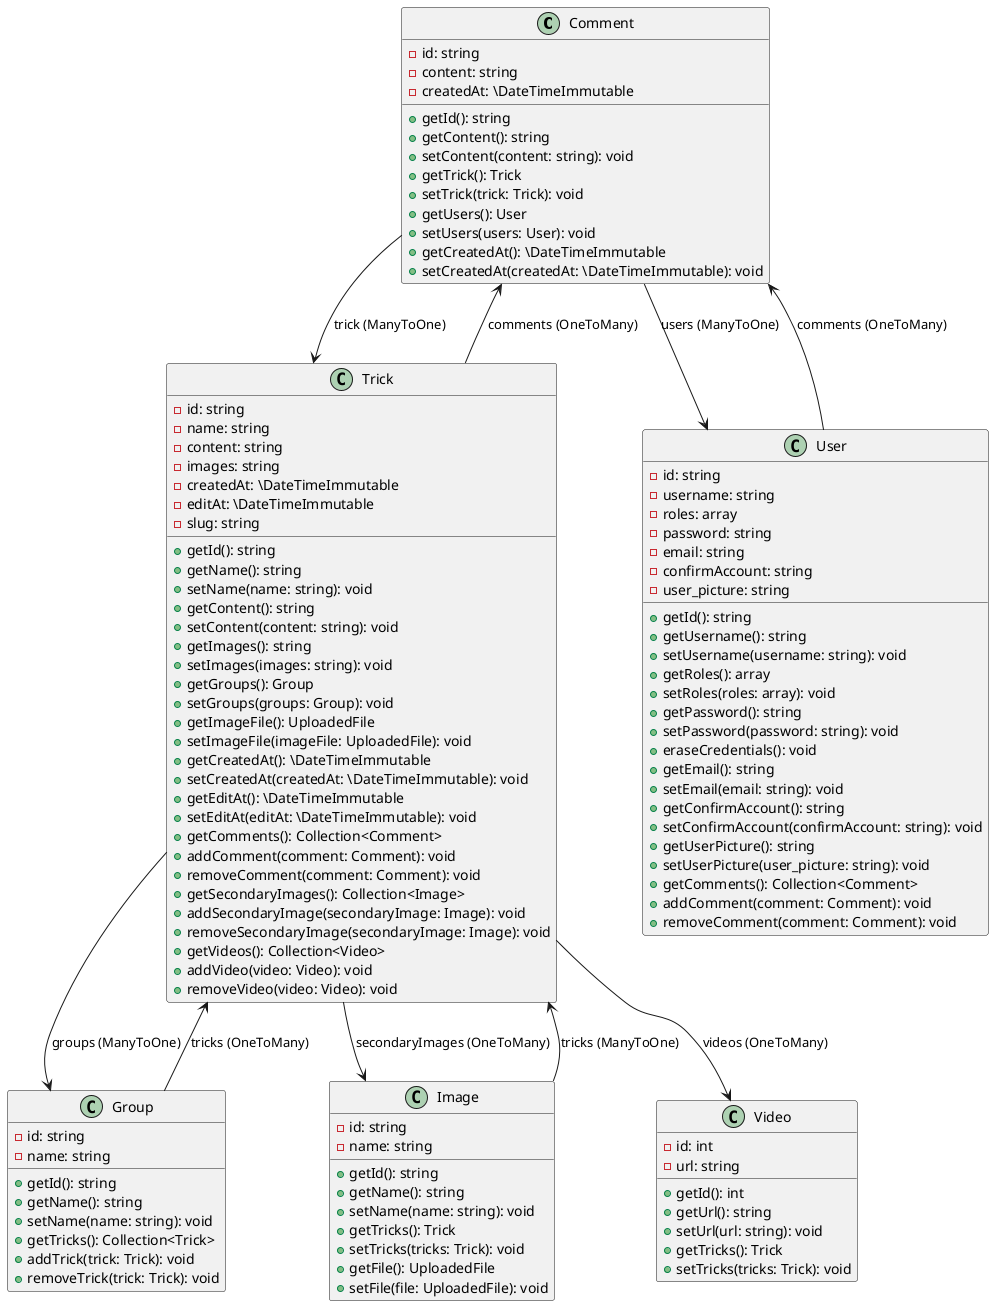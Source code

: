 @startuml
' Définition des classes
class Comment {
    - id: string
    - content: string
    - createdAt: \DateTimeImmutable
    + getId(): string
    + getContent(): string
    + setContent(content: string): void
    + getTrick(): Trick
    + setTrick(trick: Trick): void
    + getUsers(): User
    + setUsers(users: User): void
    + getCreatedAt(): \DateTimeImmutable
    + setCreatedAt(createdAt: \DateTimeImmutable): void
}

class Group {
    - id: string
    - name: string
    + getId(): string
    + getName(): string
    + setName(name: string): void
    + getTricks(): Collection<Trick>
    + addTrick(trick: Trick): void
    + removeTrick(trick: Trick): void
}

class Image {
    - id: string
    - name: string
    + getId(): string
    + getName(): string
    + setName(name: string): void
    + getTricks(): Trick
    + setTricks(tricks: Trick): void
    + getFile(): UploadedFile
    + setFile(file: UploadedFile): void
}

class Trick {
    - id: string
    - name: string
    - content: string
    - images: string
    - createdAt: \DateTimeImmutable
    - editAt: \DateTimeImmutable
    - slug: string
    + getId(): string
    + getName(): string
    + setName(name: string): void
    + getContent(): string
    + setContent(content: string): void
    + getImages(): string
    + setImages(images: string): void
    + getGroups(): Group
    + setGroups(groups: Group): void
    + getImageFile(): UploadedFile
    + setImageFile(imageFile: UploadedFile): void
    + getCreatedAt(): \DateTimeImmutable
    + setCreatedAt(createdAt: \DateTimeImmutable): void
    + getEditAt(): \DateTimeImmutable
    + setEditAt(editAt: \DateTimeImmutable): void
    + getComments(): Collection<Comment>
    + addComment(comment: Comment): void
    + removeComment(comment: Comment): void
    + getSecondaryImages(): Collection<Image>
    + addSecondaryImage(secondaryImage: Image): void
    + removeSecondaryImage(secondaryImage: Image): void
    + getVideos(): Collection<Video>
    + addVideo(video: Video): void
    + removeVideo(video: Video): void
}

class User {
    - id: string
    - username: string
    - roles: array
    - password: string
    - email: string
    - confirmAccount: string
    - user_picture: string
    + getId(): string
    + getUsername(): string
    + setUsername(username: string): void
    + getRoles(): array
    + setRoles(roles: array): void
    + getPassword(): string
    + setPassword(password: string): void
    + eraseCredentials(): void
    + getEmail(): string
    + setEmail(email: string): void
    + getConfirmAccount(): string
    + setConfirmAccount(confirmAccount: string): void
    + getUserPicture(): string
    + setUserPicture(user_picture: string): void
    + getComments(): Collection<Comment>
    + addComment(comment: Comment): void
    + removeComment(comment: Comment): void
}

class Video {
    - id: int
    - url: string
    + getId(): int
    + getUrl(): string
    + setUrl(url: string): void
    + getTricks(): Trick
    + setTricks(tricks: Trick): void
}

' Définition des relations entre les classes
Comment --> Trick : trick (ManyToOne)
Comment --> User : users (ManyToOne)

Group --> Trick : tricks (OneToMany)

Image --> Trick : tricks (ManyToOne)

Trick --> Group : groups (ManyToOne)
Trick --> Comment : comments (OneToMany)
Trick --> Image : secondaryImages (OneToMany)
Trick --> Video : videos (OneToMany)

User --> Comment : comments (OneToMany)

@enduml
